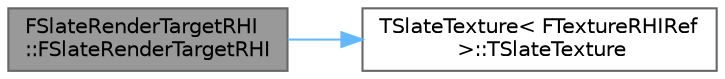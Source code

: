 digraph "FSlateRenderTargetRHI::FSlateRenderTargetRHI"
{
 // INTERACTIVE_SVG=YES
 // LATEX_PDF_SIZE
  bgcolor="transparent";
  edge [fontname=Helvetica,fontsize=10,labelfontname=Helvetica,labelfontsize=10];
  node [fontname=Helvetica,fontsize=10,shape=box,height=0.2,width=0.4];
  rankdir="LR";
  Node1 [id="Node000001",label="FSlateRenderTargetRHI\l::FSlateRenderTargetRHI",height=0.2,width=0.4,color="gray40", fillcolor="grey60", style="filled", fontcolor="black",tooltip=" "];
  Node1 -> Node2 [id="edge1_Node000001_Node000002",color="steelblue1",style="solid",tooltip=" "];
  Node2 [id="Node000002",label="TSlateTexture\< FTextureRHIRef\l \>::TSlateTexture",height=0.2,width=0.4,color="grey40", fillcolor="white", style="filled",URL="$d6/df8/classTSlateTexture.html#af75cd1b6bb7d401faf4a409880afc619",tooltip=" "];
}
